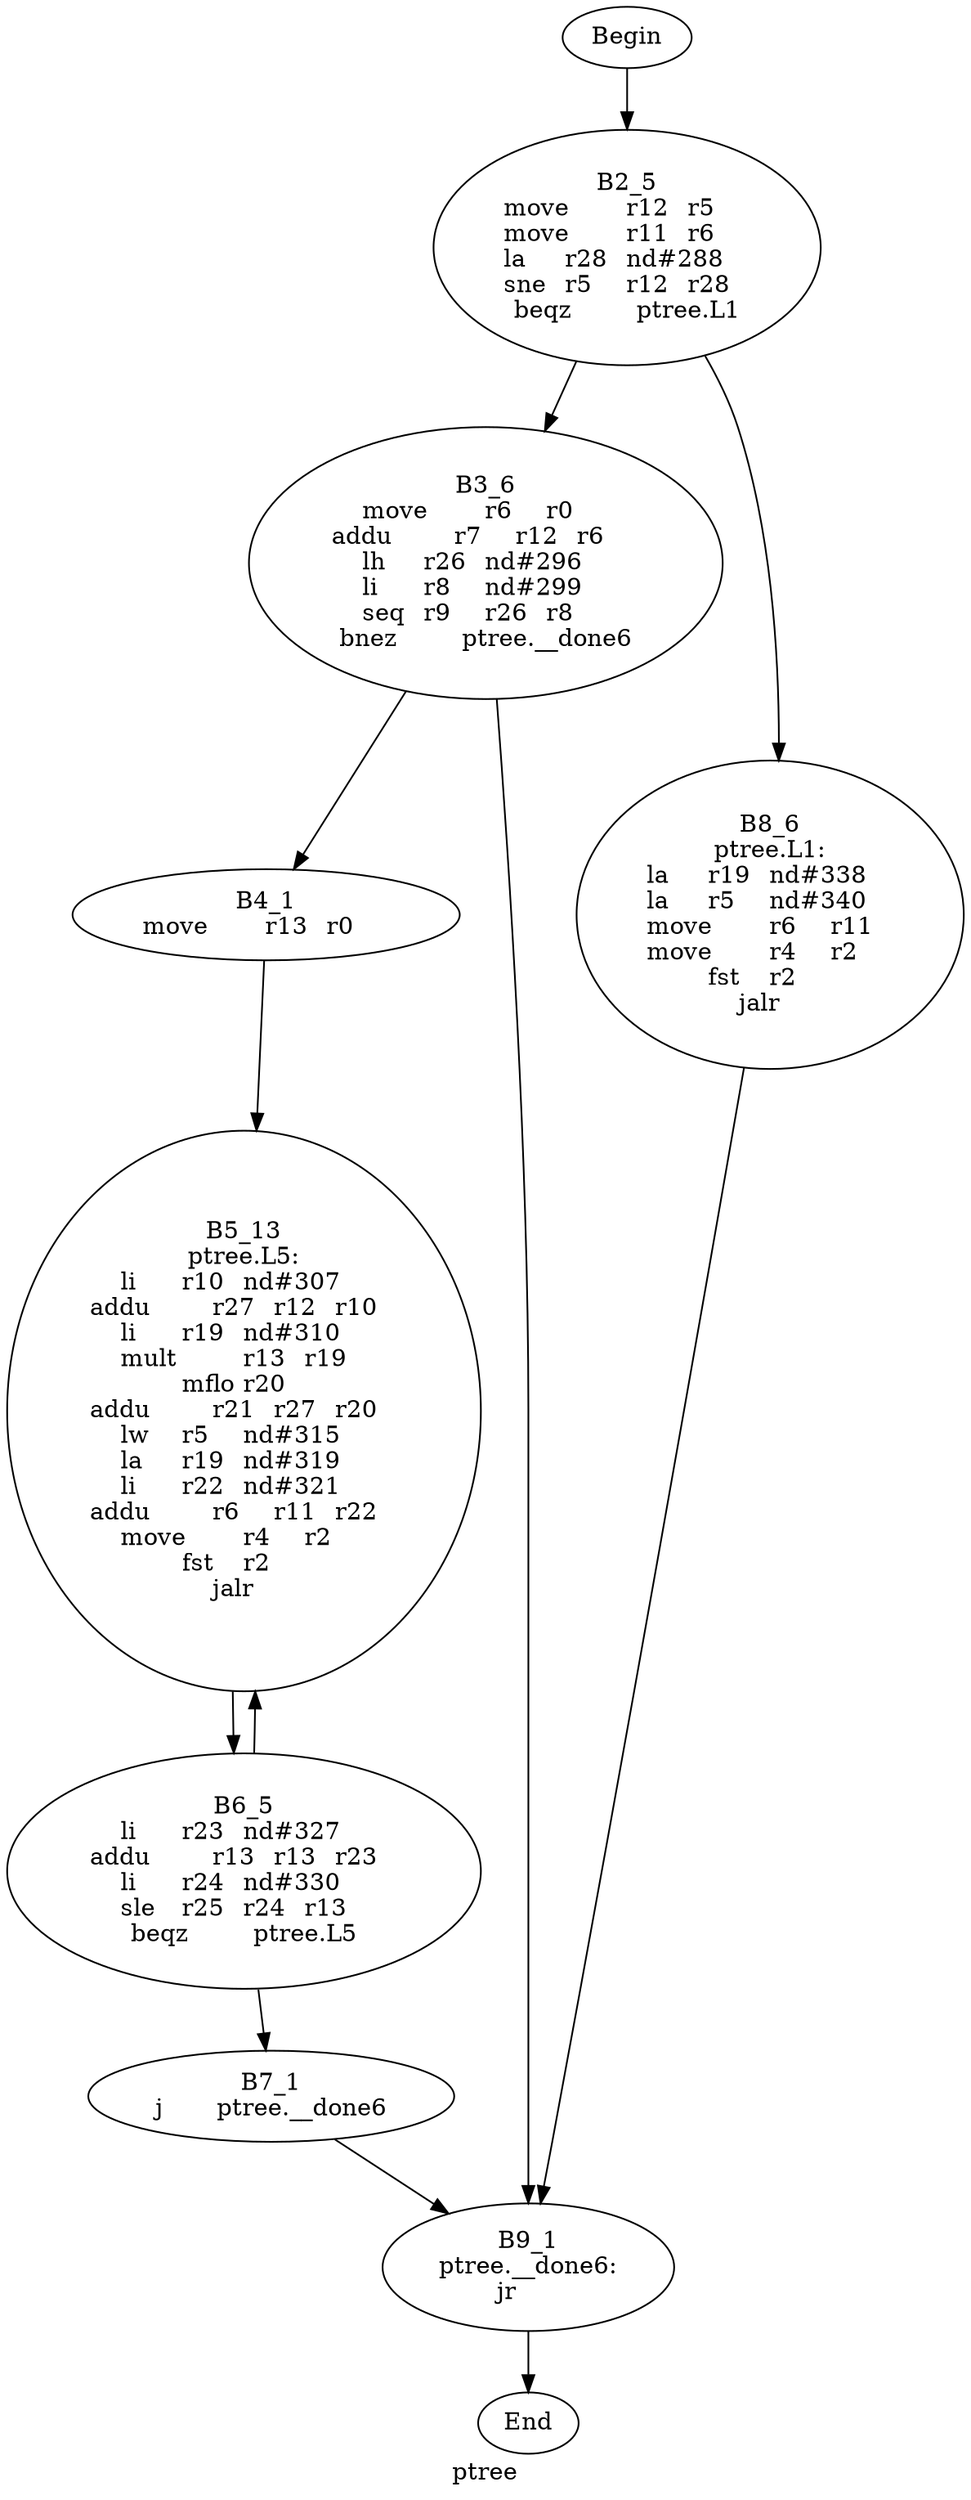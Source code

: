 digraph G{
	label = "ptree"	style = "dashed";
	color = purple;
	Node0 [label = "Begin"];
	Node0 -> {Node2 }
	Node1 [label = "End"];
	Node1 -> {}
	Node2 [label = "B2_5\nmove	r12	r5	\nmove	r11	r6	\nla	r28	nd#288	\nsne	r5	r12	r28	\nbeqz	ptree.L1\n"];
	Node2 -> {Node3 Node8 }
	Node3 [label = "B3_6\nmove	r6	r0	\naddu	r7	r12	r6	\nlh	r26	nd#296	\nli	r8	nd#299	\nseq	r9	r26	r8	\nbnez	ptree.__done6\n"];
	Node3 -> {Node4 Node9 }
	Node4 [label = "B4_1\nmove	r13	r0	\n"];
	Node4 -> {Node5 }
	Node5 [label = "B5_13\nptree.L5:\nli	r10	nd#307	\naddu	r27	r12	r10	\nli	r19	nd#310	\nmult	r13	r19	\nmflo	r20	\naddu	r21	r27	r20	\nlw	r5	nd#315	\nla	r19	nd#319	\nli	r22	nd#321	\naddu	r6	r11	r22	\nmove	r4	r2	\nfst	r2	\njalr	\n"];
	Node5 -> {Node6 }
	Node6 [label = "B6_5\nli	r23	nd#327	\naddu	r13	r13	r23	\nli	r24	nd#330	\nsle	r25	r24	r13	\nbeqz	ptree.L5\n"];
	Node6 -> {Node7 Node5 }
	Node7 [label = "B7_1\nj	ptree.__done6\n"];
	Node7 -> {Node9 }
	Node8 [label = "B8_6\nptree.L1:\nla	r19	nd#338	\nla	r5	nd#340	\nmove	r6	r11	\nmove	r4	r2	\nfst	r2	\njalr	\n"];
	Node8 -> {Node9 }
	Node9 [label = "B9_1\nptree.__done6:\njr	\n"];
	Node9 -> {Node1 }
}

